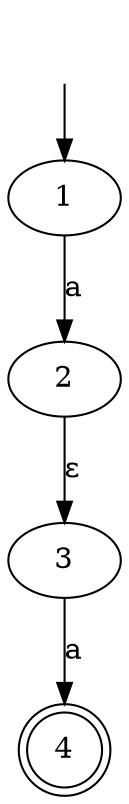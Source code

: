 digraph fa {
	1 [label=1]
	4 [label=4]
	2 [label=2]
	3 [label=3]
	1
	4 [shape=doublecircle]
	2
	3
	2 -> 3 [label="ε"]
	1 -> 2 [label=a]
	3 -> 4 [label=a]
	"" [shape=plaintext]
	"" -> 1
}
